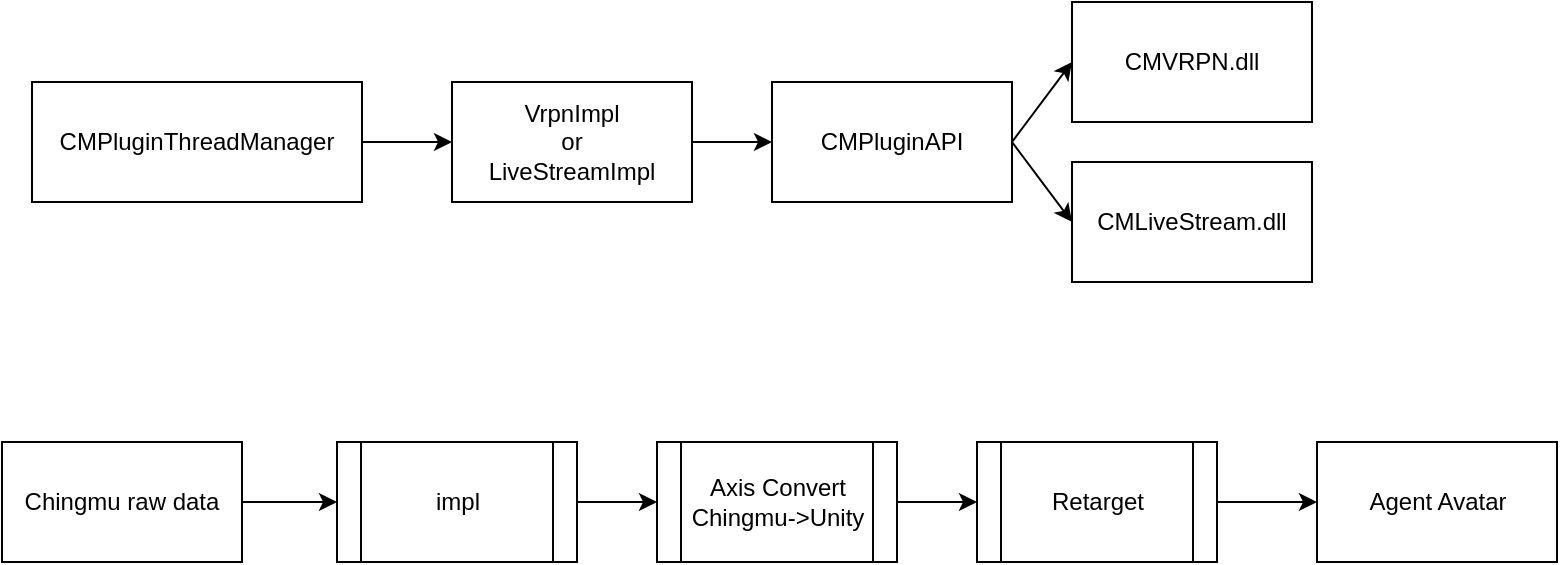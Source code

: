 <mxfile version="22.1.4" type="github">
  <diagram name="第 1 页" id="l_GkcDuePBD5FiNpogjj">
    <mxGraphModel dx="1986" dy="1100" grid="1" gridSize="10" guides="1" tooltips="1" connect="1" arrows="1" fold="1" page="1" pageScale="1" pageWidth="827" pageHeight="1169" math="0" shadow="0">
      <root>
        <mxCell id="0" />
        <mxCell id="1" parent="0" />
        <mxCell id="BmWYOrbidce_TWZ4z-0n-1" value="CMPluginAPI" style="rounded=0;whiteSpace=wrap;html=1;" parent="1" vertex="1">
          <mxGeometry x="410" y="310" width="120" height="60" as="geometry" />
        </mxCell>
        <mxCell id="BmWYOrbidce_TWZ4z-0n-2" value="VrpnImpl&lt;br&gt;or&lt;br&gt;LiveStreamImpl" style="rounded=0;whiteSpace=wrap;html=1;" parent="1" vertex="1">
          <mxGeometry x="250" y="310" width="120" height="60" as="geometry" />
        </mxCell>
        <mxCell id="BmWYOrbidce_TWZ4z-0n-3" value="CMLiveStream.dll" style="rounded=0;whiteSpace=wrap;html=1;" parent="1" vertex="1">
          <mxGeometry x="560" y="350" width="120" height="60" as="geometry" />
        </mxCell>
        <mxCell id="BmWYOrbidce_TWZ4z-0n-4" value="CMPluginThreadManager" style="rounded=0;whiteSpace=wrap;html=1;" parent="1" vertex="1">
          <mxGeometry x="40" y="310" width="165" height="60" as="geometry" />
        </mxCell>
        <mxCell id="pzUYfmljhvw_Ue1Yn6DV-2" value="CMVRPN.dll" style="rounded=0;whiteSpace=wrap;html=1;" vertex="1" parent="1">
          <mxGeometry x="560" y="270" width="120" height="60" as="geometry" />
        </mxCell>
        <mxCell id="pzUYfmljhvw_Ue1Yn6DV-4" value="" style="endArrow=classic;html=1;rounded=0;exitX=1;exitY=0.5;exitDx=0;exitDy=0;entryX=0;entryY=0.5;entryDx=0;entryDy=0;" edge="1" parent="1" source="BmWYOrbidce_TWZ4z-0n-4" target="BmWYOrbidce_TWZ4z-0n-2">
          <mxGeometry width="50" height="50" relative="1" as="geometry">
            <mxPoint x="220" y="470" as="sourcePoint" />
            <mxPoint x="270" y="420" as="targetPoint" />
          </mxGeometry>
        </mxCell>
        <mxCell id="pzUYfmljhvw_Ue1Yn6DV-5" value="" style="endArrow=classic;html=1;rounded=0;exitX=1;exitY=0.5;exitDx=0;exitDy=0;entryX=0;entryY=0.5;entryDx=0;entryDy=0;" edge="1" parent="1" source="BmWYOrbidce_TWZ4z-0n-2" target="BmWYOrbidce_TWZ4z-0n-1">
          <mxGeometry width="50" height="50" relative="1" as="geometry">
            <mxPoint x="460" y="480" as="sourcePoint" />
            <mxPoint x="510" y="430" as="targetPoint" />
          </mxGeometry>
        </mxCell>
        <mxCell id="pzUYfmljhvw_Ue1Yn6DV-6" value="" style="endArrow=classic;html=1;rounded=0;exitX=1;exitY=0.5;exitDx=0;exitDy=0;entryX=0;entryY=0.5;entryDx=0;entryDy=0;" edge="1" parent="1" source="BmWYOrbidce_TWZ4z-0n-1" target="pzUYfmljhvw_Ue1Yn6DV-2">
          <mxGeometry width="50" height="50" relative="1" as="geometry">
            <mxPoint x="530" y="300" as="sourcePoint" />
            <mxPoint x="580" y="250" as="targetPoint" />
          </mxGeometry>
        </mxCell>
        <mxCell id="pzUYfmljhvw_Ue1Yn6DV-7" value="" style="endArrow=classic;html=1;rounded=0;exitX=1;exitY=0.5;exitDx=0;exitDy=0;entryX=0;entryY=0.5;entryDx=0;entryDy=0;" edge="1" parent="1" source="BmWYOrbidce_TWZ4z-0n-1" target="BmWYOrbidce_TWZ4z-0n-3">
          <mxGeometry width="50" height="50" relative="1" as="geometry">
            <mxPoint x="460" y="550" as="sourcePoint" />
            <mxPoint x="510" y="500" as="targetPoint" />
          </mxGeometry>
        </mxCell>
        <mxCell id="pzUYfmljhvw_Ue1Yn6DV-8" value="Chingmu raw data" style="rounded=0;whiteSpace=wrap;html=1;" vertex="1" parent="1">
          <mxGeometry x="25" y="490" width="120" height="60" as="geometry" />
        </mxCell>
        <mxCell id="pzUYfmljhvw_Ue1Yn6DV-10" value="impl" style="shape=process;whiteSpace=wrap;html=1;backgroundOutline=1;" vertex="1" parent="1">
          <mxGeometry x="192.5" y="490" width="120" height="60" as="geometry" />
        </mxCell>
        <mxCell id="pzUYfmljhvw_Ue1Yn6DV-11" value="Axis Convert&lt;br&gt;Chingmu-&amp;gt;Unity" style="shape=process;whiteSpace=wrap;html=1;backgroundOutline=1;" vertex="1" parent="1">
          <mxGeometry x="352.5" y="490" width="120" height="60" as="geometry" />
        </mxCell>
        <mxCell id="pzUYfmljhvw_Ue1Yn6DV-12" value="Retarget" style="shape=process;whiteSpace=wrap;html=1;backgroundOutline=1;" vertex="1" parent="1">
          <mxGeometry x="512.5" y="490" width="120" height="60" as="geometry" />
        </mxCell>
        <mxCell id="pzUYfmljhvw_Ue1Yn6DV-13" value="Agent Avatar" style="rounded=0;whiteSpace=wrap;html=1;" vertex="1" parent="1">
          <mxGeometry x="682.5" y="490" width="120" height="60" as="geometry" />
        </mxCell>
        <mxCell id="pzUYfmljhvw_Ue1Yn6DV-14" value="" style="endArrow=classic;html=1;rounded=0;exitX=1;exitY=0.5;exitDx=0;exitDy=0;entryX=0;entryY=0.5;entryDx=0;entryDy=0;" edge="1" parent="1" source="pzUYfmljhvw_Ue1Yn6DV-8" target="pzUYfmljhvw_Ue1Yn6DV-10">
          <mxGeometry width="50" height="50" relative="1" as="geometry">
            <mxPoint x="177.5" y="350" as="sourcePoint" />
            <mxPoint x="222.5" y="350" as="targetPoint" />
          </mxGeometry>
        </mxCell>
        <mxCell id="pzUYfmljhvw_Ue1Yn6DV-15" value="" style="endArrow=classic;html=1;rounded=0;exitX=1;exitY=0.5;exitDx=0;exitDy=0;entryX=0;entryY=0.5;entryDx=0;entryDy=0;" edge="1" parent="1" source="pzUYfmljhvw_Ue1Yn6DV-10" target="pzUYfmljhvw_Ue1Yn6DV-11">
          <mxGeometry width="50" height="50" relative="1" as="geometry">
            <mxPoint x="155.5" y="530" as="sourcePoint" />
            <mxPoint x="202.5" y="530" as="targetPoint" />
          </mxGeometry>
        </mxCell>
        <mxCell id="pzUYfmljhvw_Ue1Yn6DV-16" value="" style="endArrow=classic;html=1;rounded=0;exitX=1;exitY=0.5;exitDx=0;exitDy=0;entryX=0;entryY=0.5;entryDx=0;entryDy=0;" edge="1" parent="1" source="pzUYfmljhvw_Ue1Yn6DV-11" target="pzUYfmljhvw_Ue1Yn6DV-12">
          <mxGeometry width="50" height="50" relative="1" as="geometry">
            <mxPoint x="322.5" y="530" as="sourcePoint" />
            <mxPoint x="362.5" y="530" as="targetPoint" />
          </mxGeometry>
        </mxCell>
        <mxCell id="pzUYfmljhvw_Ue1Yn6DV-17" value="" style="endArrow=classic;html=1;rounded=0;exitX=1;exitY=0.5;exitDx=0;exitDy=0;entryX=0;entryY=0.5;entryDx=0;entryDy=0;" edge="1" parent="1" source="pzUYfmljhvw_Ue1Yn6DV-12" target="pzUYfmljhvw_Ue1Yn6DV-13">
          <mxGeometry width="50" height="50" relative="1" as="geometry">
            <mxPoint x="482.5" y="530" as="sourcePoint" />
            <mxPoint x="522.5" y="530" as="targetPoint" />
          </mxGeometry>
        </mxCell>
      </root>
    </mxGraphModel>
  </diagram>
</mxfile>
